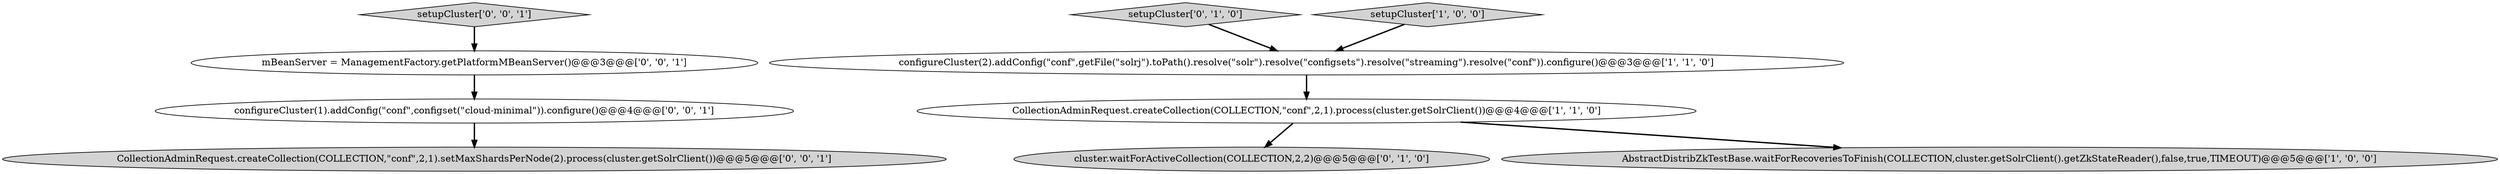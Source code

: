 digraph {
9 [style = filled, label = "setupCluster['0', '0', '1']", fillcolor = lightgray, shape = diamond image = "AAA0AAABBB3BBB"];
4 [style = filled, label = "setupCluster['0', '1', '0']", fillcolor = lightgray, shape = diamond image = "AAA0AAABBB2BBB"];
5 [style = filled, label = "cluster.waitForActiveCollection(COLLECTION,2,2)@@@5@@@['0', '1', '0']", fillcolor = lightgray, shape = ellipse image = "AAA0AAABBB2BBB"];
0 [style = filled, label = "configureCluster(2).addConfig(\"conf\",getFile(\"solrj\").toPath().resolve(\"solr\").resolve(\"configsets\").resolve(\"streaming\").resolve(\"conf\")).configure()@@@3@@@['1', '1', '0']", fillcolor = white, shape = ellipse image = "AAA0AAABBB1BBB"];
6 [style = filled, label = "configureCluster(1).addConfig(\"conf\",configset(\"cloud-minimal\")).configure()@@@4@@@['0', '0', '1']", fillcolor = white, shape = ellipse image = "AAA0AAABBB3BBB"];
8 [style = filled, label = "CollectionAdminRequest.createCollection(COLLECTION,\"conf\",2,1).setMaxShardsPerNode(2).process(cluster.getSolrClient())@@@5@@@['0', '0', '1']", fillcolor = lightgray, shape = ellipse image = "AAA0AAABBB3BBB"];
3 [style = filled, label = "AbstractDistribZkTestBase.waitForRecoveriesToFinish(COLLECTION,cluster.getSolrClient().getZkStateReader(),false,true,TIMEOUT)@@@5@@@['1', '0', '0']", fillcolor = lightgray, shape = ellipse image = "AAA0AAABBB1BBB"];
1 [style = filled, label = "CollectionAdminRequest.createCollection(COLLECTION,\"conf\",2,1).process(cluster.getSolrClient())@@@4@@@['1', '1', '0']", fillcolor = white, shape = ellipse image = "AAA0AAABBB1BBB"];
2 [style = filled, label = "setupCluster['1', '0', '0']", fillcolor = lightgray, shape = diamond image = "AAA0AAABBB1BBB"];
7 [style = filled, label = "mBeanServer = ManagementFactory.getPlatformMBeanServer()@@@3@@@['0', '0', '1']", fillcolor = white, shape = ellipse image = "AAA0AAABBB3BBB"];
2->0 [style = bold, label=""];
7->6 [style = bold, label=""];
1->3 [style = bold, label=""];
6->8 [style = bold, label=""];
0->1 [style = bold, label=""];
4->0 [style = bold, label=""];
1->5 [style = bold, label=""];
9->7 [style = bold, label=""];
}
